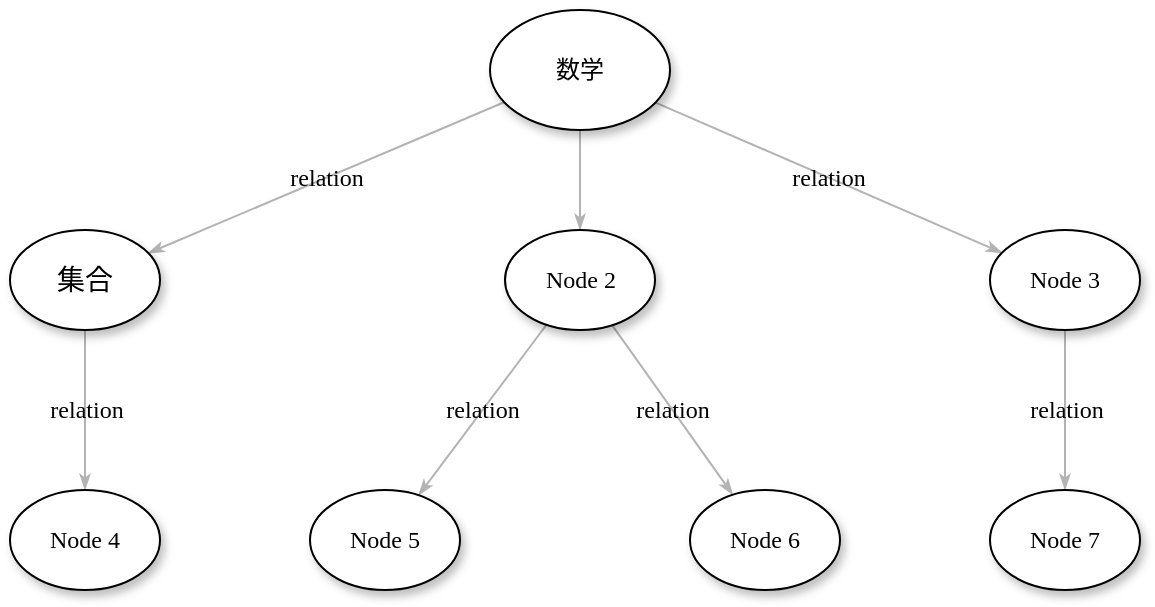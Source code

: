 <mxfile version="21.6.5" type="github">
  <diagram name="Page-1" id="FNJreq8SMg8x2K_SVzvQ">
    <mxGraphModel dx="1178" dy="663" grid="1" gridSize="10" guides="1" tooltips="1" connect="1" arrows="1" fold="1" page="1" pageScale="1" pageWidth="827" pageHeight="1169" math="0" shadow="0">
      <root>
        <mxCell id="0" />
        <mxCell id="1" parent="0" />
        <mxCell id="G8bUCPtwRGstYLRXBY_5-1" style="edgeStyle=none;rounded=1;html=1;labelBackgroundColor=none;startArrow=none;startFill=0;startSize=5;endArrow=classicThin;endFill=1;endSize=5;jettySize=auto;orthogonalLoop=1;strokeColor=#B3B3B3;strokeWidth=1;fontFamily=Verdana;fontSize=12" edge="1" parent="1" source="G8bUCPtwRGstYLRXBY_5-4" target="G8bUCPtwRGstYLRXBY_5-7">
          <mxGeometry relative="1" as="geometry" />
        </mxCell>
        <mxCell id="G8bUCPtwRGstYLRXBY_5-2" value="relation" style="edgeStyle=none;rounded=1;html=1;labelBackgroundColor=none;startArrow=none;startFill=0;startSize=5;endArrow=classicThin;endFill=1;endSize=5;jettySize=auto;orthogonalLoop=1;strokeColor=#B3B3B3;strokeWidth=1;fontFamily=Verdana;fontSize=12" edge="1" parent="1" source="G8bUCPtwRGstYLRXBY_5-4" target="G8bUCPtwRGstYLRXBY_5-20">
          <mxGeometry relative="1" as="geometry" />
        </mxCell>
        <mxCell id="G8bUCPtwRGstYLRXBY_5-3" value="relation" style="edgeStyle=none;rounded=1;html=1;labelBackgroundColor=none;startArrow=none;startFill=0;startSize=5;endArrow=classicThin;endFill=1;endSize=5;jettySize=auto;orthogonalLoop=1;strokeColor=#B3B3B3;strokeWidth=1;fontFamily=Verdana;fontSize=12" edge="1" parent="1" source="G8bUCPtwRGstYLRXBY_5-4" target="G8bUCPtwRGstYLRXBY_5-9">
          <mxGeometry relative="1" as="geometry" />
        </mxCell>
        <mxCell id="G8bUCPtwRGstYLRXBY_5-4" value="数学" style="ellipse;whiteSpace=wrap;html=1;rounded=0;shadow=1;comic=0;labelBackgroundColor=none;strokeWidth=1;fontFamily=Verdana;fontSize=12;align=center;" vertex="1" parent="1">
          <mxGeometry x="260" y="20" width="90" height="60" as="geometry" />
        </mxCell>
        <mxCell id="G8bUCPtwRGstYLRXBY_5-5" value="relation" style="edgeStyle=none;rounded=1;html=1;labelBackgroundColor=none;startArrow=none;startFill=0;startSize=5;endArrow=classicThin;endFill=1;endSize=5;jettySize=auto;orthogonalLoop=1;strokeColor=#B3B3B3;strokeWidth=1;fontFamily=Verdana;fontSize=12" edge="1" parent="1" source="G8bUCPtwRGstYLRXBY_5-7" target="G8bUCPtwRGstYLRXBY_5-17">
          <mxGeometry relative="1" as="geometry" />
        </mxCell>
        <mxCell id="G8bUCPtwRGstYLRXBY_5-6" value="relation" style="edgeStyle=none;rounded=1;html=1;labelBackgroundColor=none;startArrow=none;startFill=0;startSize=5;endArrow=classicThin;endFill=1;endSize=5;jettySize=auto;orthogonalLoop=1;strokeColor=#B3B3B3;strokeWidth=1;fontFamily=Verdana;fontSize=12" edge="1" parent="1" source="G8bUCPtwRGstYLRXBY_5-7" target="G8bUCPtwRGstYLRXBY_5-15">
          <mxGeometry relative="1" as="geometry" />
        </mxCell>
        <mxCell id="G8bUCPtwRGstYLRXBY_5-7" value="&lt;span&gt;Node 2&lt;/span&gt;" style="ellipse;whiteSpace=wrap;html=1;rounded=0;shadow=1;comic=0;labelBackgroundColor=none;strokeWidth=1;fontFamily=Verdana;fontSize=12;align=center;" vertex="1" parent="1">
          <mxGeometry x="267.5" y="130" width="75" height="50" as="geometry" />
        </mxCell>
        <mxCell id="G8bUCPtwRGstYLRXBY_5-8" value="relation" style="edgeStyle=none;rounded=1;html=1;labelBackgroundColor=none;startArrow=none;startFill=0;startSize=5;endArrow=classicThin;endFill=1;endSize=5;jettySize=auto;orthogonalLoop=1;strokeColor=#B3B3B3;strokeWidth=1;fontFamily=Verdana;fontSize=12" edge="1" parent="1" source="G8bUCPtwRGstYLRXBY_5-9" target="G8bUCPtwRGstYLRXBY_5-11">
          <mxGeometry relative="1" as="geometry" />
        </mxCell>
        <mxCell id="G8bUCPtwRGstYLRXBY_5-9" value="&lt;span&gt;Node 3&lt;/span&gt;" style="ellipse;whiteSpace=wrap;html=1;rounded=0;shadow=1;comic=0;labelBackgroundColor=none;strokeWidth=1;fontFamily=Verdana;fontSize=12;align=center;" vertex="1" parent="1">
          <mxGeometry x="510" y="130" width="75" height="50" as="geometry" />
        </mxCell>
        <mxCell id="G8bUCPtwRGstYLRXBY_5-11" value="&lt;span&gt;Node 7&lt;/span&gt;" style="ellipse;whiteSpace=wrap;html=1;rounded=0;shadow=1;comic=0;labelBackgroundColor=none;strokeWidth=1;fontFamily=Verdana;fontSize=12;align=center;" vertex="1" parent="1">
          <mxGeometry x="510" y="260" width="75" height="50" as="geometry" />
        </mxCell>
        <mxCell id="G8bUCPtwRGstYLRXBY_5-15" value="&lt;span&gt;Node 6&lt;/span&gt;" style="ellipse;whiteSpace=wrap;html=1;rounded=0;shadow=1;comic=0;labelBackgroundColor=none;strokeWidth=1;fontFamily=Verdana;fontSize=12;align=center;" vertex="1" parent="1">
          <mxGeometry x="360" y="260" width="75" height="50" as="geometry" />
        </mxCell>
        <mxCell id="G8bUCPtwRGstYLRXBY_5-17" value="&lt;span&gt;Node 5&lt;/span&gt;" style="ellipse;whiteSpace=wrap;html=1;rounded=0;shadow=1;comic=0;labelBackgroundColor=none;strokeWidth=1;fontFamily=Verdana;fontSize=12;align=center;" vertex="1" parent="1">
          <mxGeometry x="170" y="260" width="75" height="50" as="geometry" />
        </mxCell>
        <mxCell id="G8bUCPtwRGstYLRXBY_5-19" value="relation" style="edgeStyle=none;rounded=1;html=1;labelBackgroundColor=none;startArrow=none;startFill=0;startSize=5;endArrow=classicThin;endFill=1;endSize=5;jettySize=auto;orthogonalLoop=1;strokeColor=#B3B3B3;strokeWidth=1;fontFamily=Verdana;fontSize=12" edge="1" parent="1" source="G8bUCPtwRGstYLRXBY_5-20" target="G8bUCPtwRGstYLRXBY_5-22">
          <mxGeometry relative="1" as="geometry" />
        </mxCell>
        <mxCell id="G8bUCPtwRGstYLRXBY_5-20" value="&lt;pre style=&quot;box-sizing: border-box; overflow: auto; font-size: 14px; padding: 1px 0px; margin-top: 0px; margin-bottom: 0px; line-height: inherit; word-break: break-all; overflow-wrap: break-word; background-color: rgb(255, 255, 255); border: 0px; border-radius: 0px; vertical-align: baseline; text-align: left;&quot;&gt;集合&lt;/pre&gt;" style="ellipse;whiteSpace=wrap;html=1;rounded=0;shadow=1;comic=0;labelBackgroundColor=none;strokeWidth=1;fontFamily=Verdana;fontSize=12;align=center;" vertex="1" parent="1">
          <mxGeometry x="20" y="130" width="75" height="50" as="geometry" />
        </mxCell>
        <mxCell id="G8bUCPtwRGstYLRXBY_5-22" value="&lt;span&gt;Node 4&lt;/span&gt;" style="ellipse;whiteSpace=wrap;html=1;rounded=0;shadow=1;comic=0;labelBackgroundColor=none;strokeWidth=1;fontFamily=Verdana;fontSize=12;align=center;" vertex="1" parent="1">
          <mxGeometry x="20" y="260" width="75" height="50" as="geometry" />
        </mxCell>
      </root>
    </mxGraphModel>
  </diagram>
</mxfile>
